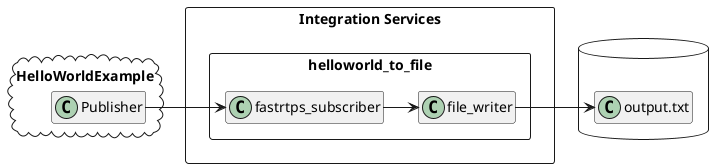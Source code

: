 @startuml

hide empty members

package "HelloWorldExample" <<Cloud>> {
    class Publisher
}

package "Integration Services" <<Rectangle>> {
    package "helloworld_to_file" <<Rectangle>> {
        class fastrtps_subscriber
        class file_writer
    }
}

package " " <<Database>> {
    class "output.txt" as output
}

Publisher -> fastrtps_subscriber
fastrtps_subscriber -> file_writer
output <- file_writer


@enduml